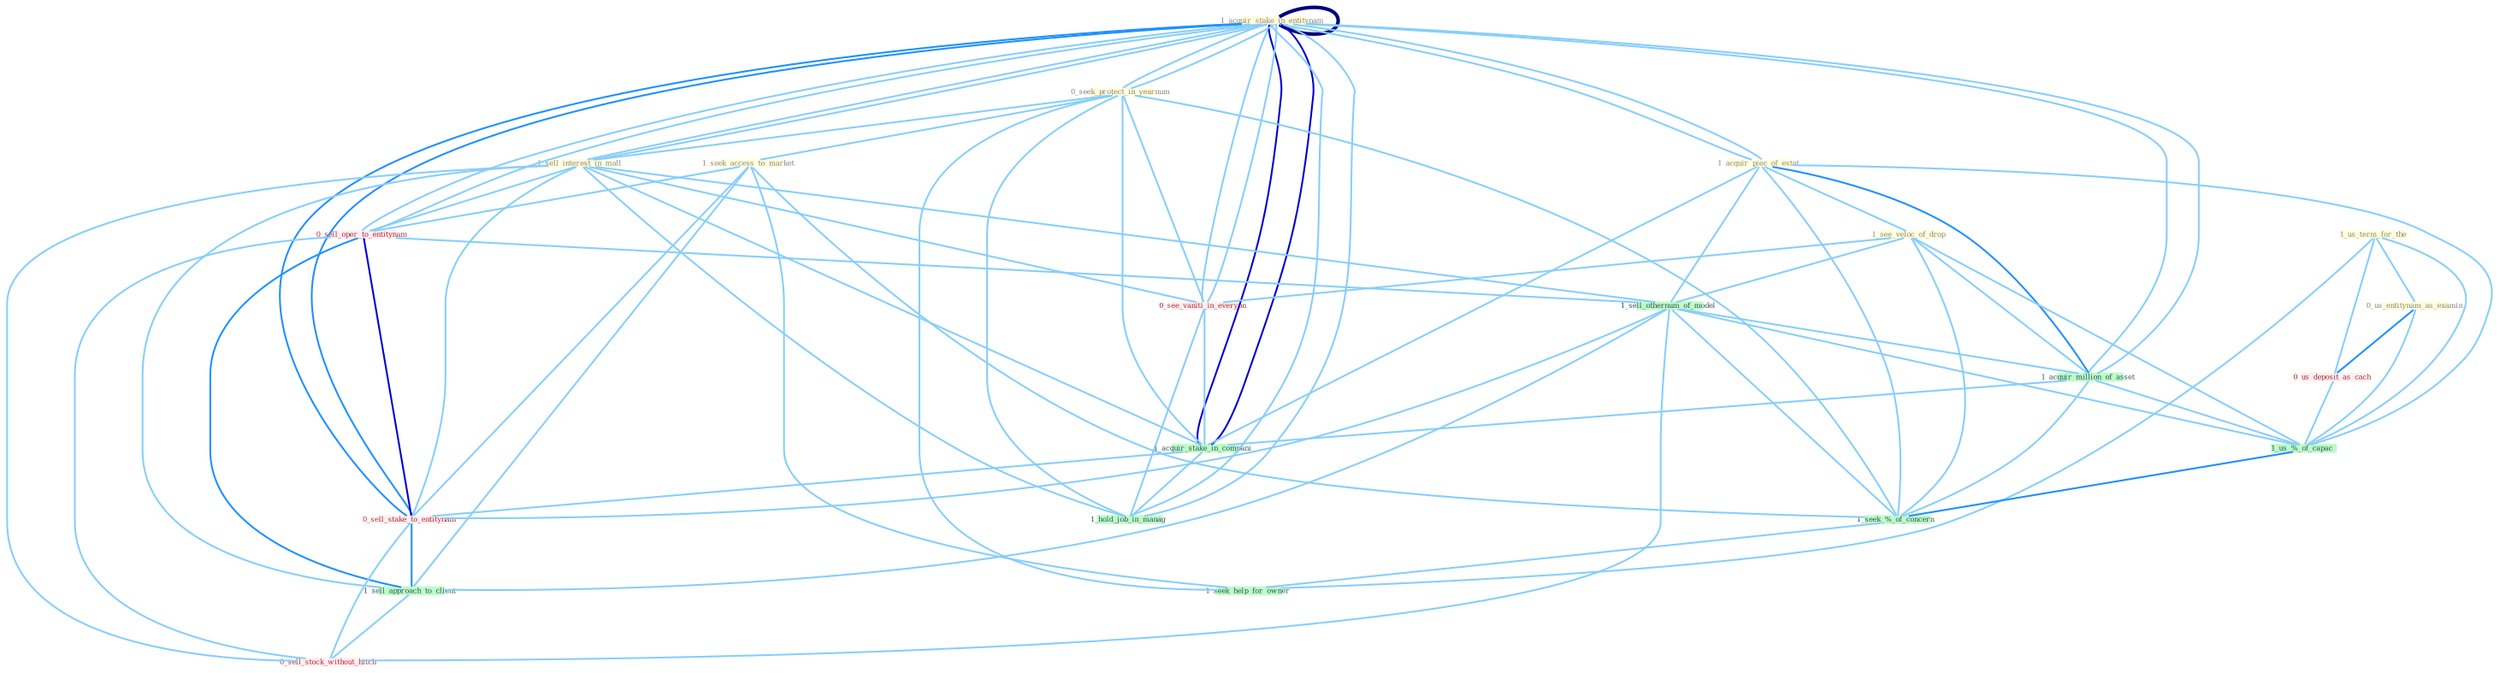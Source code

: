 Graph G{ 
    node
    [shape=polygon,style=filled,width=.5,height=.06,color="#BDFCC9",fixedsize=true,fontsize=4,
    fontcolor="#2f4f4f"];
    {node
    [color="#ffffe0", fontcolor="#8b7d6b"] "1_acquir_stake_in_entitynam " "1_acquir_piec_of_estat " "0_seek_protect_in_yearnum " "1_sell_interest_in_mall " "1_see_veloc_of_drop " "1_us_term_for_the " "0_us_entitynam_as_examin " "1_seek_access_to_market "}
{node [color="#fff0f5", fontcolor="#b22222"] "0_sell_oper_to_entitynam " "0_see_vaniti_in_everyon " "0_us_deposit_as_cach " "0_sell_stake_to_entitynam " "0_sell_stock_without_hitch "}
edge [color="#B0E2FF"];

	"1_acquir_stake_in_entitynam " -- "1_acquir_piec_of_estat " [w="1", color="#87cefa" ];
	"1_acquir_stake_in_entitynam " -- "0_seek_protect_in_yearnum " [w="1", color="#87cefa" ];
	"1_acquir_stake_in_entitynam " -- "1_sell_interest_in_mall " [w="1", color="#87cefa" ];
	"1_acquir_stake_in_entitynam " -- "0_sell_oper_to_entitynam " [w="1", color="#87cefa" ];
	"1_acquir_stake_in_entitynam " -- "0_see_vaniti_in_everyon " [w="1", color="#87cefa" ];
	"1_acquir_stake_in_entitynam " -- "1_acquir_million_of_asset " [w="1", color="#87cefa" ];
	"1_acquir_stake_in_entitynam " -- "1_acquir_stake_in_entitynam " [w="4", style=bold, color="#000080", len=0.4];
	"1_acquir_stake_in_entitynam " -- "1_acquir_stake_in_compani " [w="3", color="#0000cd" , len=0.6];
	"1_acquir_stake_in_entitynam " -- "0_sell_stake_to_entitynam " [w="2", color="#1e90ff" , len=0.8];
	"1_acquir_stake_in_entitynam " -- "1_hold_job_in_manag " [w="1", color="#87cefa" ];
	"1_acquir_piec_of_estat " -- "1_see_veloc_of_drop " [w="1", color="#87cefa" ];
	"1_acquir_piec_of_estat " -- "1_sell_othernum_of_model " [w="1", color="#87cefa" ];
	"1_acquir_piec_of_estat " -- "1_acquir_million_of_asset " [w="2", color="#1e90ff" , len=0.8];
	"1_acquir_piec_of_estat " -- "1_acquir_stake_in_entitynam " [w="1", color="#87cefa" ];
	"1_acquir_piec_of_estat " -- "1_acquir_stake_in_compani " [w="1", color="#87cefa" ];
	"1_acquir_piec_of_estat " -- "1_us_%_of_capac " [w="1", color="#87cefa" ];
	"1_acquir_piec_of_estat " -- "1_seek_%_of_concern " [w="1", color="#87cefa" ];
	"0_seek_protect_in_yearnum " -- "1_sell_interest_in_mall " [w="1", color="#87cefa" ];
	"0_seek_protect_in_yearnum " -- "1_seek_access_to_market " [w="1", color="#87cefa" ];
	"0_seek_protect_in_yearnum " -- "0_see_vaniti_in_everyon " [w="1", color="#87cefa" ];
	"0_seek_protect_in_yearnum " -- "1_acquir_stake_in_entitynam " [w="1", color="#87cefa" ];
	"0_seek_protect_in_yearnum " -- "1_acquir_stake_in_compani " [w="1", color="#87cefa" ];
	"0_seek_protect_in_yearnum " -- "1_hold_job_in_manag " [w="1", color="#87cefa" ];
	"0_seek_protect_in_yearnum " -- "1_seek_%_of_concern " [w="1", color="#87cefa" ];
	"0_seek_protect_in_yearnum " -- "1_seek_help_for_owner " [w="1", color="#87cefa" ];
	"1_sell_interest_in_mall " -- "0_sell_oper_to_entitynam " [w="1", color="#87cefa" ];
	"1_sell_interest_in_mall " -- "1_sell_othernum_of_model " [w="1", color="#87cefa" ];
	"1_sell_interest_in_mall " -- "0_see_vaniti_in_everyon " [w="1", color="#87cefa" ];
	"1_sell_interest_in_mall " -- "1_acquir_stake_in_entitynam " [w="1", color="#87cefa" ];
	"1_sell_interest_in_mall " -- "1_acquir_stake_in_compani " [w="1", color="#87cefa" ];
	"1_sell_interest_in_mall " -- "0_sell_stake_to_entitynam " [w="1", color="#87cefa" ];
	"1_sell_interest_in_mall " -- "1_sell_approach_to_client " [w="1", color="#87cefa" ];
	"1_sell_interest_in_mall " -- "1_hold_job_in_manag " [w="1", color="#87cefa" ];
	"1_sell_interest_in_mall " -- "0_sell_stock_without_hitch " [w="1", color="#87cefa" ];
	"1_see_veloc_of_drop " -- "1_sell_othernum_of_model " [w="1", color="#87cefa" ];
	"1_see_veloc_of_drop " -- "0_see_vaniti_in_everyon " [w="1", color="#87cefa" ];
	"1_see_veloc_of_drop " -- "1_acquir_million_of_asset " [w="1", color="#87cefa" ];
	"1_see_veloc_of_drop " -- "1_us_%_of_capac " [w="1", color="#87cefa" ];
	"1_see_veloc_of_drop " -- "1_seek_%_of_concern " [w="1", color="#87cefa" ];
	"1_us_term_for_the " -- "0_us_entitynam_as_examin " [w="1", color="#87cefa" ];
	"1_us_term_for_the " -- "0_us_deposit_as_cach " [w="1", color="#87cefa" ];
	"1_us_term_for_the " -- "1_us_%_of_capac " [w="1", color="#87cefa" ];
	"1_us_term_for_the " -- "1_seek_help_for_owner " [w="1", color="#87cefa" ];
	"0_us_entitynam_as_examin " -- "0_us_deposit_as_cach " [w="2", color="#1e90ff" , len=0.8];
	"0_us_entitynam_as_examin " -- "1_us_%_of_capac " [w="1", color="#87cefa" ];
	"1_seek_access_to_market " -- "0_sell_oper_to_entitynam " [w="1", color="#87cefa" ];
	"1_seek_access_to_market " -- "0_sell_stake_to_entitynam " [w="1", color="#87cefa" ];
	"1_seek_access_to_market " -- "1_sell_approach_to_client " [w="1", color="#87cefa" ];
	"1_seek_access_to_market " -- "1_seek_%_of_concern " [w="1", color="#87cefa" ];
	"1_seek_access_to_market " -- "1_seek_help_for_owner " [w="1", color="#87cefa" ];
	"0_sell_oper_to_entitynam " -- "1_sell_othernum_of_model " [w="1", color="#87cefa" ];
	"0_sell_oper_to_entitynam " -- "1_acquir_stake_in_entitynam " [w="1", color="#87cefa" ];
	"0_sell_oper_to_entitynam " -- "0_sell_stake_to_entitynam " [w="3", color="#0000cd" , len=0.6];
	"0_sell_oper_to_entitynam " -- "1_sell_approach_to_client " [w="2", color="#1e90ff" , len=0.8];
	"0_sell_oper_to_entitynam " -- "0_sell_stock_without_hitch " [w="1", color="#87cefa" ];
	"1_sell_othernum_of_model " -- "1_acquir_million_of_asset " [w="1", color="#87cefa" ];
	"1_sell_othernum_of_model " -- "0_sell_stake_to_entitynam " [w="1", color="#87cefa" ];
	"1_sell_othernum_of_model " -- "1_us_%_of_capac " [w="1", color="#87cefa" ];
	"1_sell_othernum_of_model " -- "1_sell_approach_to_client " [w="1", color="#87cefa" ];
	"1_sell_othernum_of_model " -- "0_sell_stock_without_hitch " [w="1", color="#87cefa" ];
	"1_sell_othernum_of_model " -- "1_seek_%_of_concern " [w="1", color="#87cefa" ];
	"0_see_vaniti_in_everyon " -- "1_acquir_stake_in_entitynam " [w="1", color="#87cefa" ];
	"0_see_vaniti_in_everyon " -- "1_acquir_stake_in_compani " [w="1", color="#87cefa" ];
	"0_see_vaniti_in_everyon " -- "1_hold_job_in_manag " [w="1", color="#87cefa" ];
	"1_acquir_million_of_asset " -- "1_acquir_stake_in_entitynam " [w="1", color="#87cefa" ];
	"1_acquir_million_of_asset " -- "1_acquir_stake_in_compani " [w="1", color="#87cefa" ];
	"1_acquir_million_of_asset " -- "1_us_%_of_capac " [w="1", color="#87cefa" ];
	"1_acquir_million_of_asset " -- "1_seek_%_of_concern " [w="1", color="#87cefa" ];
	"0_us_deposit_as_cach " -- "1_us_%_of_capac " [w="1", color="#87cefa" ];
	"1_acquir_stake_in_entitynam " -- "1_acquir_stake_in_compani " [w="3", color="#0000cd" , len=0.6];
	"1_acquir_stake_in_entitynam " -- "0_sell_stake_to_entitynam " [w="2", color="#1e90ff" , len=0.8];
	"1_acquir_stake_in_entitynam " -- "1_hold_job_in_manag " [w="1", color="#87cefa" ];
	"1_acquir_stake_in_compani " -- "0_sell_stake_to_entitynam " [w="1", color="#87cefa" ];
	"1_acquir_stake_in_compani " -- "1_hold_job_in_manag " [w="1", color="#87cefa" ];
	"0_sell_stake_to_entitynam " -- "1_sell_approach_to_client " [w="2", color="#1e90ff" , len=0.8];
	"0_sell_stake_to_entitynam " -- "0_sell_stock_without_hitch " [w="1", color="#87cefa" ];
	"1_us_%_of_capac " -- "1_seek_%_of_concern " [w="2", color="#1e90ff" , len=0.8];
	"1_sell_approach_to_client " -- "0_sell_stock_without_hitch " [w="1", color="#87cefa" ];
	"1_seek_%_of_concern " -- "1_seek_help_for_owner " [w="1", color="#87cefa" ];
}